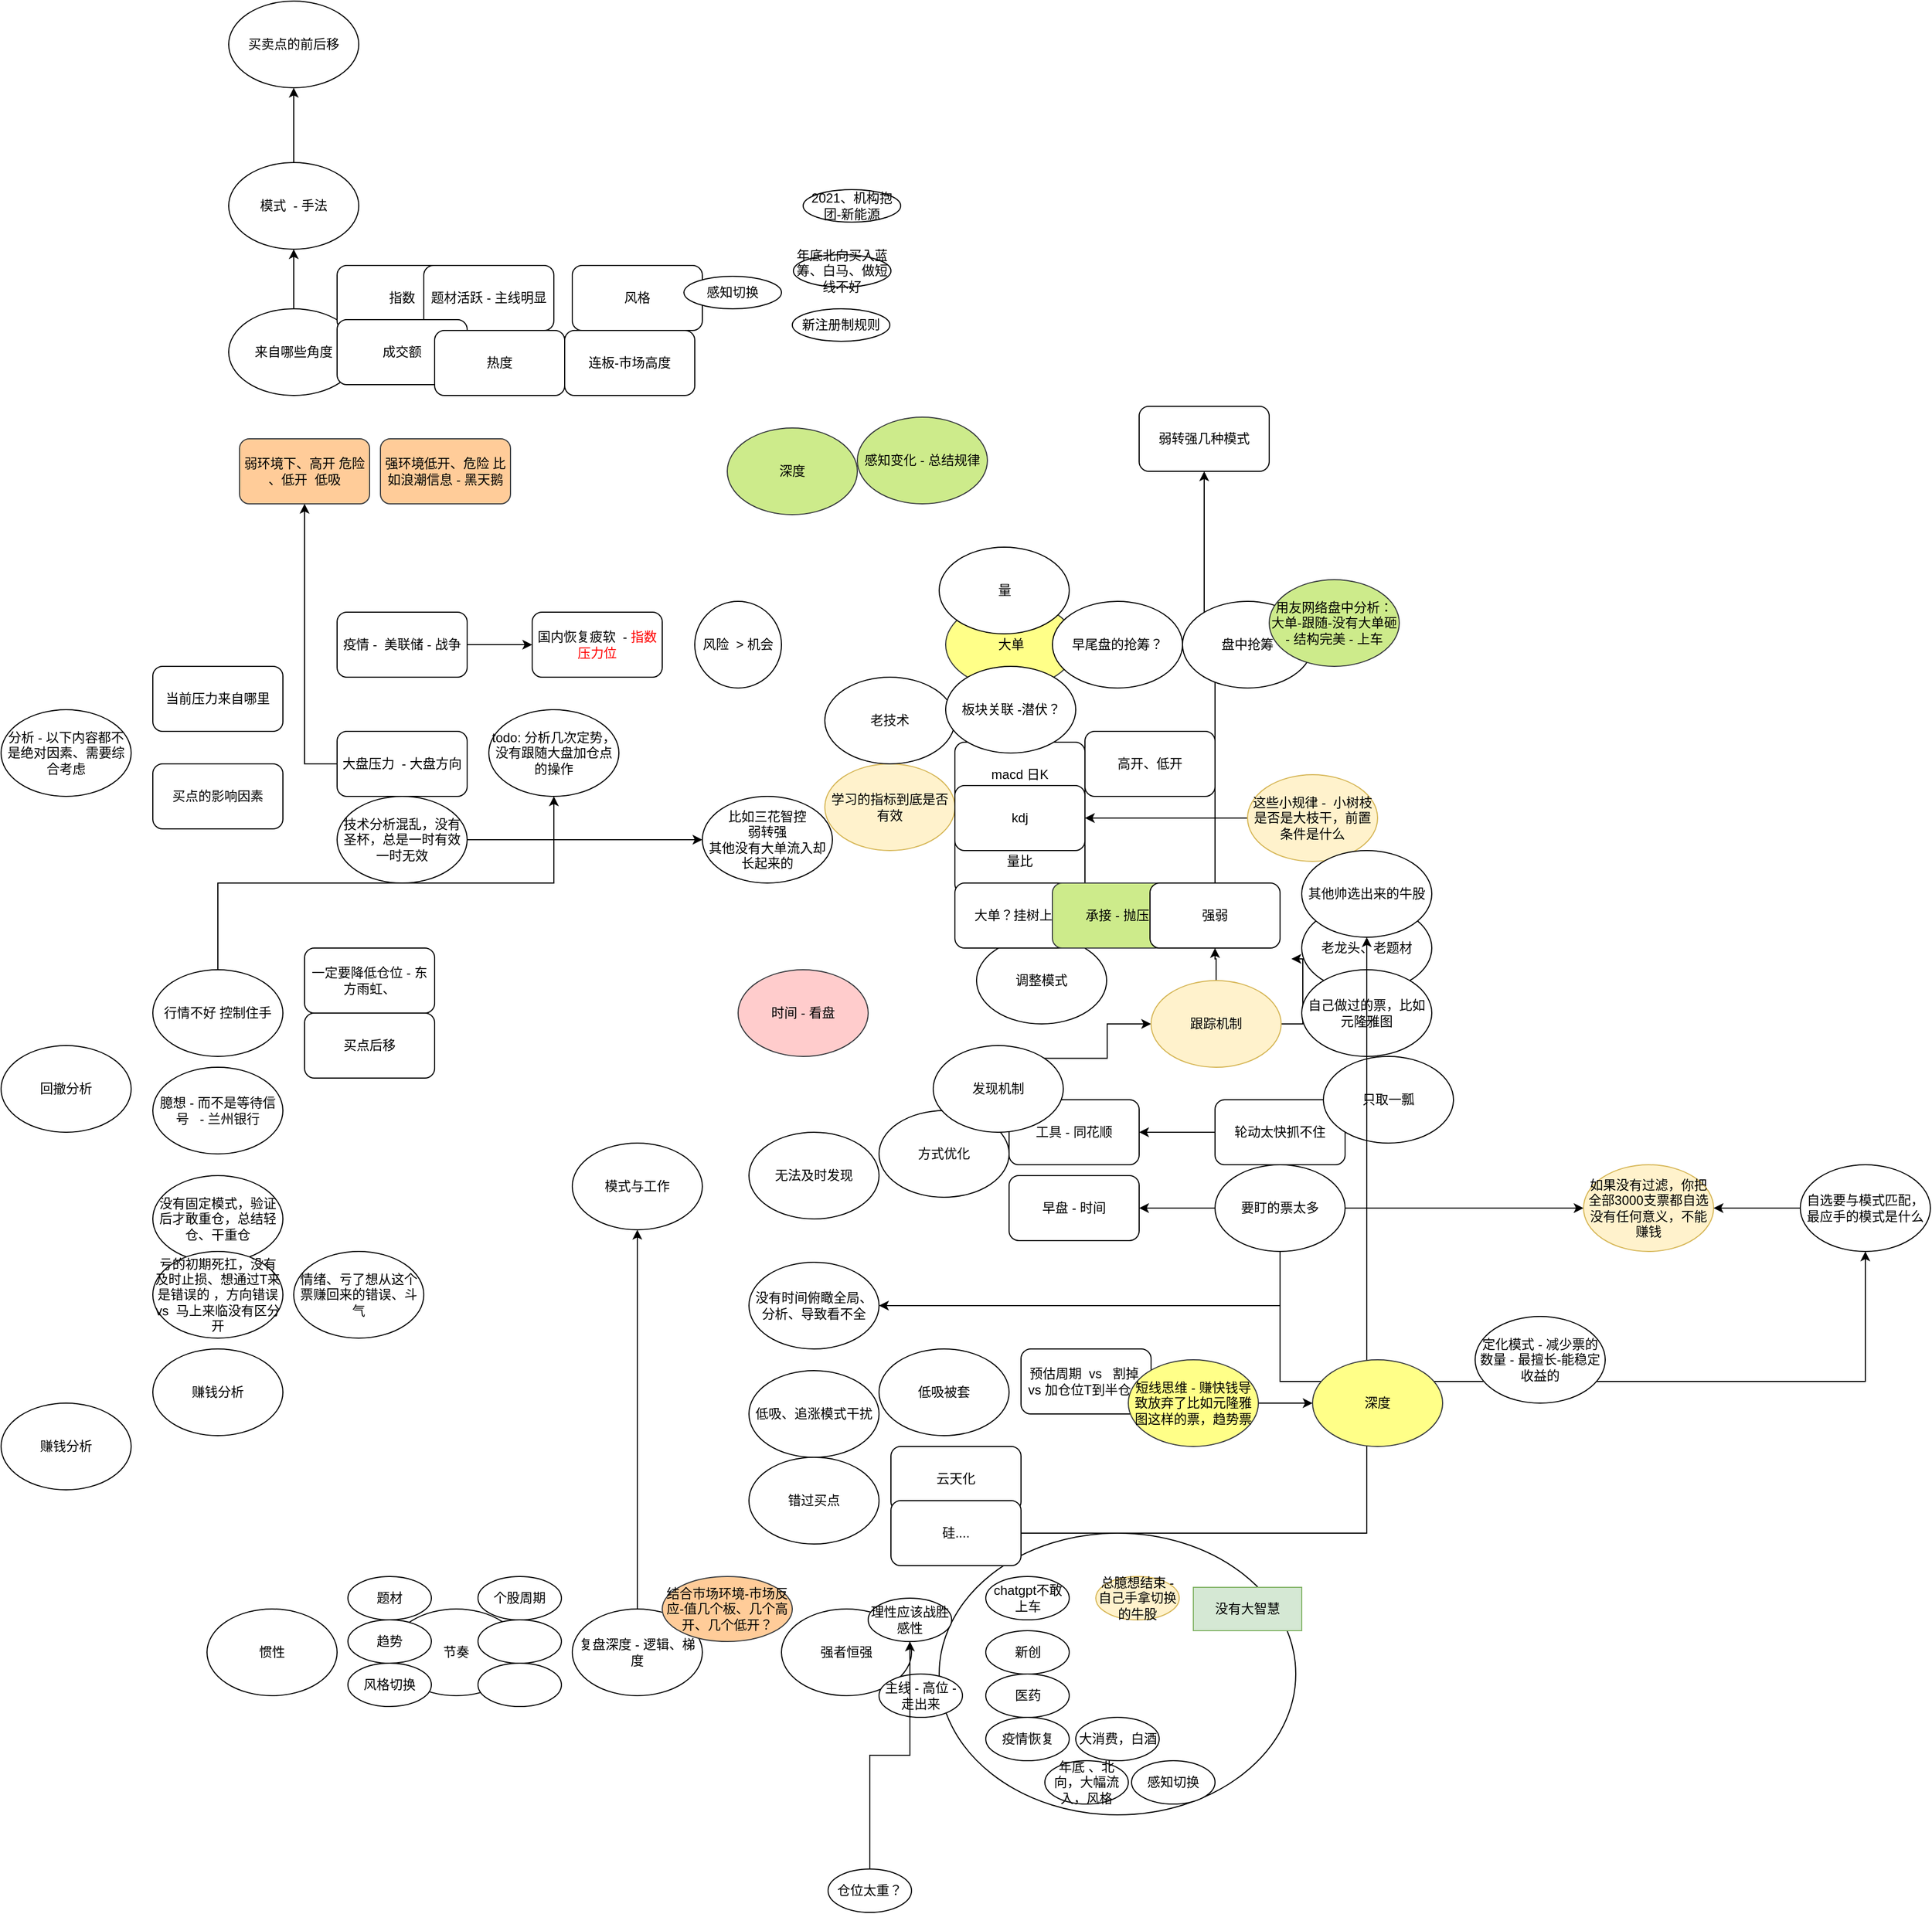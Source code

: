 <mxfile version="21.0.2" type="github">
  <diagram name="第 1 页" id="xATeJDS6ImTI5s4wcXWG">
    <mxGraphModel dx="1434" dy="1971" grid="1" gridSize="10" guides="1" tooltips="1" connect="1" arrows="1" fold="1" page="1" pageScale="1" pageWidth="827" pageHeight="1169" math="0" shadow="0">
      <root>
        <mxCell id="0" />
        <mxCell id="1" parent="0" />
        <mxCell id="1Og0T00IHUKX8OhshonG-95" value="" style="ellipse;whiteSpace=wrap;html=1;" vertex="1" parent="1">
          <mxGeometry x="1045.5" y="790" width="329" height="260" as="geometry" />
        </mxCell>
        <mxCell id="1Og0T00IHUKX8OhshonG-1" value="回撤分析" style="ellipse;whiteSpace=wrap;html=1;" vertex="1" parent="1">
          <mxGeometry x="180" y="340" width="120" height="80" as="geometry" />
        </mxCell>
        <mxCell id="1Og0T00IHUKX8OhshonG-2" value="赚钱分析" style="ellipse;whiteSpace=wrap;html=1;" vertex="1" parent="1">
          <mxGeometry x="180" y="670" width="120" height="80" as="geometry" />
        </mxCell>
        <mxCell id="1Og0T00IHUKX8OhshonG-31" style="edgeStyle=orthogonalEdgeStyle;rounded=0;orthogonalLoop=1;jettySize=auto;html=1;exitX=0.5;exitY=0;exitDx=0;exitDy=0;" edge="1" parent="1" source="1Og0T00IHUKX8OhshonG-3" target="1Og0T00IHUKX8OhshonG-30">
          <mxGeometry relative="1" as="geometry" />
        </mxCell>
        <mxCell id="1Og0T00IHUKX8OhshonG-3" value="行情不好 控制住手" style="ellipse;whiteSpace=wrap;html=1;" vertex="1" parent="1">
          <mxGeometry x="320" y="270" width="120" height="80" as="geometry" />
        </mxCell>
        <mxCell id="1Og0T00IHUKX8OhshonG-4" value="臆想 - 而不是等待信号&amp;nbsp; &amp;nbsp;- 兰州银行" style="ellipse;whiteSpace=wrap;html=1;" vertex="1" parent="1">
          <mxGeometry x="320" y="360" width="120" height="80" as="geometry" />
        </mxCell>
        <mxCell id="1Og0T00IHUKX8OhshonG-5" value="没有固定模式，验证后才敢重仓，总结轻仓、干重仓" style="ellipse;whiteSpace=wrap;html=1;" vertex="1" parent="1">
          <mxGeometry x="320" y="460" width="120" height="80" as="geometry" />
        </mxCell>
        <mxCell id="1Og0T00IHUKX8OhshonG-6" value="一定要降低仓位 - 东方雨虹、" style="rounded=1;whiteSpace=wrap;html=1;" vertex="1" parent="1">
          <mxGeometry x="460" y="250" width="120" height="60" as="geometry" />
        </mxCell>
        <mxCell id="1Og0T00IHUKX8OhshonG-7" value="买点后移" style="rounded=1;whiteSpace=wrap;html=1;" vertex="1" parent="1">
          <mxGeometry x="460" y="310" width="120" height="60" as="geometry" />
        </mxCell>
        <mxCell id="1Og0T00IHUKX8OhshonG-8" value="模式与工作" style="ellipse;whiteSpace=wrap;html=1;" vertex="1" parent="1">
          <mxGeometry x="707" y="430" width="120" height="80" as="geometry" />
        </mxCell>
        <mxCell id="1Og0T00IHUKX8OhshonG-9" value="时间 - 看盘" style="ellipse;whiteSpace=wrap;html=1;fillColor=#ffcccc;strokeColor=#36393d;" vertex="1" parent="1">
          <mxGeometry x="860" y="270" width="120" height="80" as="geometry" />
        </mxCell>
        <mxCell id="1Og0T00IHUKX8OhshonG-10" value="无法及时发现" style="ellipse;whiteSpace=wrap;html=1;" vertex="1" parent="1">
          <mxGeometry x="870" y="420" width="120" height="80" as="geometry" />
        </mxCell>
        <mxCell id="1Og0T00IHUKX8OhshonG-11" value="调整模式" style="ellipse;whiteSpace=wrap;html=1;" vertex="1" parent="1">
          <mxGeometry x="1080" y="240" width="120" height="80" as="geometry" />
        </mxCell>
        <mxCell id="1Og0T00IHUKX8OhshonG-12" value="方式优化" style="ellipse;whiteSpace=wrap;html=1;" vertex="1" parent="1">
          <mxGeometry x="990" y="400" width="120" height="80" as="geometry" />
        </mxCell>
        <mxCell id="1Og0T00IHUKX8OhshonG-13" value="工具 - 同花顺" style="rounded=1;whiteSpace=wrap;html=1;" vertex="1" parent="1">
          <mxGeometry x="1110" y="390" width="120" height="60" as="geometry" />
        </mxCell>
        <mxCell id="1Og0T00IHUKX8OhshonG-14" value="早盘 - 时间" style="rounded=1;whiteSpace=wrap;html=1;" vertex="1" parent="1">
          <mxGeometry x="1110" y="460" width="120" height="60" as="geometry" />
        </mxCell>
        <mxCell id="1Og0T00IHUKX8OhshonG-16" value="低吸、追涨模式干扰" style="ellipse;whiteSpace=wrap;html=1;" vertex="1" parent="1">
          <mxGeometry x="870" y="640" width="120" height="80" as="geometry" />
        </mxCell>
        <mxCell id="1Og0T00IHUKX8OhshonG-17" value="低吸被套" style="ellipse;whiteSpace=wrap;html=1;" vertex="1" parent="1">
          <mxGeometry x="990" y="620" width="120" height="80" as="geometry" />
        </mxCell>
        <mxCell id="1Og0T00IHUKX8OhshonG-18" value="预估周期&amp;nbsp; vs&amp;nbsp; &amp;nbsp;割掉&amp;nbsp; vs 加仓位T到半仓？" style="rounded=1;whiteSpace=wrap;html=1;" vertex="1" parent="1">
          <mxGeometry x="1121" y="620" width="120" height="60" as="geometry" />
        </mxCell>
        <mxCell id="1Og0T00IHUKX8OhshonG-19" value="赚钱分析" style="ellipse;whiteSpace=wrap;html=1;" vertex="1" parent="1">
          <mxGeometry x="320" y="620" width="120" height="80" as="geometry" />
        </mxCell>
        <mxCell id="1Og0T00IHUKX8OhshonG-20" value="分析 - 以下内容都不是绝对因素、需要综合考虑" style="ellipse;whiteSpace=wrap;html=1;" vertex="1" parent="1">
          <mxGeometry x="180" y="30" width="120" height="80" as="geometry" />
        </mxCell>
        <mxCell id="1Og0T00IHUKX8OhshonG-21" value="当前压力来自哪里" style="rounded=1;whiteSpace=wrap;html=1;" vertex="1" parent="1">
          <mxGeometry x="320" y="-10" width="120" height="60" as="geometry" />
        </mxCell>
        <mxCell id="1Og0T00IHUKX8OhshonG-24" style="edgeStyle=orthogonalEdgeStyle;rounded=0;orthogonalLoop=1;jettySize=auto;html=1;exitX=1;exitY=0.5;exitDx=0;exitDy=0;entryX=0;entryY=0.5;entryDx=0;entryDy=0;" edge="1" parent="1" source="1Og0T00IHUKX8OhshonG-22" target="1Og0T00IHUKX8OhshonG-23">
          <mxGeometry relative="1" as="geometry" />
        </mxCell>
        <mxCell id="1Og0T00IHUKX8OhshonG-22" value="疫情 -&amp;nbsp; 美联储 - 战争" style="rounded=1;whiteSpace=wrap;html=1;" vertex="1" parent="1">
          <mxGeometry x="490" y="-60" width="120" height="60" as="geometry" />
        </mxCell>
        <mxCell id="1Og0T00IHUKX8OhshonG-23" value="国内恢复疲软&amp;nbsp; - &lt;font color=&quot;#ff0000&quot;&gt;指数压力位&lt;/font&gt;" style="rounded=1;whiteSpace=wrap;html=1;" vertex="1" parent="1">
          <mxGeometry x="670" y="-60" width="120" height="60" as="geometry" />
        </mxCell>
        <mxCell id="1Og0T00IHUKX8OhshonG-26" value="风险&amp;nbsp; &amp;gt; 机会" style="ellipse;whiteSpace=wrap;html=1;aspect=fixed;" vertex="1" parent="1">
          <mxGeometry x="820" y="-70" width="80" height="80" as="geometry" />
        </mxCell>
        <mxCell id="1Og0T00IHUKX8OhshonG-27" value="买点的影响因素" style="rounded=1;whiteSpace=wrap;html=1;" vertex="1" parent="1">
          <mxGeometry x="320" y="80" width="120" height="60" as="geometry" />
        </mxCell>
        <mxCell id="1Og0T00IHUKX8OhshonG-109" style="edgeStyle=orthogonalEdgeStyle;rounded=0;orthogonalLoop=1;jettySize=auto;html=1;exitX=0;exitY=0.5;exitDx=0;exitDy=0;" edge="1" parent="1" source="1Og0T00IHUKX8OhshonG-29" target="1Og0T00IHUKX8OhshonG-108">
          <mxGeometry relative="1" as="geometry" />
        </mxCell>
        <mxCell id="1Og0T00IHUKX8OhshonG-29" value="大盘压力&amp;nbsp; - 大盘方向" style="rounded=1;whiteSpace=wrap;html=1;" vertex="1" parent="1">
          <mxGeometry x="490" y="50" width="120" height="60" as="geometry" />
        </mxCell>
        <mxCell id="1Og0T00IHUKX8OhshonG-30" value="todo: 分析几次定势，没有跟随大盘加仓点的操作" style="ellipse;whiteSpace=wrap;html=1;" vertex="1" parent="1">
          <mxGeometry x="630" y="30" width="120" height="80" as="geometry" />
        </mxCell>
        <mxCell id="1Og0T00IHUKX8OhshonG-32" value="惯性" style="ellipse;whiteSpace=wrap;html=1;" vertex="1" parent="1">
          <mxGeometry x="370" y="860" width="120" height="80" as="geometry" />
        </mxCell>
        <mxCell id="1Og0T00IHUKX8OhshonG-33" value="节奏" style="ellipse;whiteSpace=wrap;html=1;" vertex="1" parent="1">
          <mxGeometry x="540" y="860" width="120" height="80" as="geometry" />
        </mxCell>
        <mxCell id="1Og0T00IHUKX8OhshonG-35" style="edgeStyle=orthogonalEdgeStyle;rounded=0;orthogonalLoop=1;jettySize=auto;html=1;exitX=0.5;exitY=0;exitDx=0;exitDy=0;" edge="1" parent="1" source="1Og0T00IHUKX8OhshonG-34" target="1Og0T00IHUKX8OhshonG-8">
          <mxGeometry relative="1" as="geometry" />
        </mxCell>
        <mxCell id="1Og0T00IHUKX8OhshonG-34" value="复盘深度 - 逻辑、梯度" style="ellipse;whiteSpace=wrap;html=1;" vertex="1" parent="1">
          <mxGeometry x="707" y="860" width="120" height="80" as="geometry" />
        </mxCell>
        <mxCell id="1Og0T00IHUKX8OhshonG-37" style="edgeStyle=orthogonalEdgeStyle;rounded=0;orthogonalLoop=1;jettySize=auto;html=1;exitX=0;exitY=0.5;exitDx=0;exitDy=0;" edge="1" parent="1" source="1Og0T00IHUKX8OhshonG-36" target="1Og0T00IHUKX8OhshonG-13">
          <mxGeometry relative="1" as="geometry" />
        </mxCell>
        <mxCell id="1Og0T00IHUKX8OhshonG-36" value="轮动太快抓不住" style="rounded=1;whiteSpace=wrap;html=1;" vertex="1" parent="1">
          <mxGeometry x="1300" y="390" width="120" height="60" as="geometry" />
        </mxCell>
        <mxCell id="1Og0T00IHUKX8OhshonG-38" value="只取一瓢" style="ellipse;whiteSpace=wrap;html=1;" vertex="1" parent="1">
          <mxGeometry x="1400" y="350" width="120" height="80" as="geometry" />
        </mxCell>
        <mxCell id="1Og0T00IHUKX8OhshonG-39" value="强者恒强" style="ellipse;whiteSpace=wrap;html=1;" vertex="1" parent="1">
          <mxGeometry x="900" y="860" width="120" height="80" as="geometry" />
        </mxCell>
        <mxCell id="1Og0T00IHUKX8OhshonG-41" value="题材" style="ellipse;whiteSpace=wrap;html=1;" vertex="1" parent="1">
          <mxGeometry x="500" y="830" width="77" height="40" as="geometry" />
        </mxCell>
        <mxCell id="1Og0T00IHUKX8OhshonG-42" value="趋势" style="ellipse;whiteSpace=wrap;html=1;" vertex="1" parent="1">
          <mxGeometry x="500" y="870" width="77" height="40" as="geometry" />
        </mxCell>
        <mxCell id="1Og0T00IHUKX8OhshonG-43" value="风格切换" style="ellipse;whiteSpace=wrap;html=1;" vertex="1" parent="1">
          <mxGeometry x="500" y="910" width="77" height="40" as="geometry" />
        </mxCell>
        <mxCell id="1Og0T00IHUKX8OhshonG-44" value="个股周期" style="ellipse;whiteSpace=wrap;html=1;" vertex="1" parent="1">
          <mxGeometry x="620" y="830" width="77" height="40" as="geometry" />
        </mxCell>
        <mxCell id="1Og0T00IHUKX8OhshonG-45" value="" style="ellipse;whiteSpace=wrap;html=1;" vertex="1" parent="1">
          <mxGeometry x="620" y="870" width="77" height="40" as="geometry" />
        </mxCell>
        <mxCell id="1Og0T00IHUKX8OhshonG-46" value="" style="ellipse;whiteSpace=wrap;html=1;" vertex="1" parent="1">
          <mxGeometry x="620" y="910" width="77" height="40" as="geometry" />
        </mxCell>
        <mxCell id="1Og0T00IHUKX8OhshonG-47" value="没有时间俯瞰全局、分析、导致看不全" style="ellipse;whiteSpace=wrap;html=1;" vertex="1" parent="1">
          <mxGeometry x="870" y="540" width="120" height="80" as="geometry" />
        </mxCell>
        <mxCell id="1Og0T00IHUKX8OhshonG-48" value="亏的初期死扛，没有及时止损、想通过T来是错误的 ，方向错误 vs&amp;nbsp; 马上来临没有区分开" style="ellipse;whiteSpace=wrap;html=1;" vertex="1" parent="1">
          <mxGeometry x="320" y="530" width="120" height="80" as="geometry" />
        </mxCell>
        <mxCell id="1Og0T00IHUKX8OhshonG-49" value="情绪、亏了想从这个票赚回来的错误、斗气" style="ellipse;whiteSpace=wrap;html=1;" vertex="1" parent="1">
          <mxGeometry x="450" y="530" width="120" height="80" as="geometry" />
        </mxCell>
        <mxCell id="1Og0T00IHUKX8OhshonG-54" style="edgeStyle=orthogonalEdgeStyle;rounded=0;orthogonalLoop=1;jettySize=auto;html=1;exitX=1;exitY=0.5;exitDx=0;exitDy=0;" edge="1" parent="1" source="1Og0T00IHUKX8OhshonG-52" target="1Og0T00IHUKX8OhshonG-53">
          <mxGeometry relative="1" as="geometry" />
        </mxCell>
        <mxCell id="1Og0T00IHUKX8OhshonG-52" value="技术分析混乱，没有圣杯，总是一时有效一时无效" style="ellipse;whiteSpace=wrap;html=1;" vertex="1" parent="1">
          <mxGeometry x="490" y="110" width="120" height="80" as="geometry" />
        </mxCell>
        <mxCell id="1Og0T00IHUKX8OhshonG-53" value="比如三花智控&lt;br&gt;弱转强&lt;br&gt;其他没有大单流入却长起来的" style="ellipse;whiteSpace=wrap;html=1;" vertex="1" parent="1">
          <mxGeometry x="827" y="110" width="120" height="80" as="geometry" />
        </mxCell>
        <mxCell id="1Og0T00IHUKX8OhshonG-57" style="edgeStyle=orthogonalEdgeStyle;rounded=0;orthogonalLoop=1;jettySize=auto;html=1;exitX=0;exitY=0.5;exitDx=0;exitDy=0;" edge="1" parent="1" source="1Og0T00IHUKX8OhshonG-56" target="1Og0T00IHUKX8OhshonG-14">
          <mxGeometry relative="1" as="geometry" />
        </mxCell>
        <mxCell id="1Og0T00IHUKX8OhshonG-58" style="edgeStyle=orthogonalEdgeStyle;rounded=0;orthogonalLoop=1;jettySize=auto;html=1;exitX=0.5;exitY=1;exitDx=0;exitDy=0;entryX=1;entryY=0.5;entryDx=0;entryDy=0;" edge="1" parent="1" source="1Og0T00IHUKX8OhshonG-56" target="1Og0T00IHUKX8OhshonG-47">
          <mxGeometry relative="1" as="geometry" />
        </mxCell>
        <mxCell id="1Og0T00IHUKX8OhshonG-63" style="edgeStyle=orthogonalEdgeStyle;rounded=0;orthogonalLoop=1;jettySize=auto;html=1;exitX=1;exitY=0.5;exitDx=0;exitDy=0;" edge="1" parent="1" source="1Og0T00IHUKX8OhshonG-56" target="1Og0T00IHUKX8OhshonG-60">
          <mxGeometry relative="1" as="geometry" />
        </mxCell>
        <mxCell id="1Og0T00IHUKX8OhshonG-65" style="edgeStyle=orthogonalEdgeStyle;rounded=0;orthogonalLoop=1;jettySize=auto;html=1;exitX=0.5;exitY=1;exitDx=0;exitDy=0;entryX=0.5;entryY=1;entryDx=0;entryDy=0;" edge="1" parent="1" source="1Og0T00IHUKX8OhshonG-56" target="1Og0T00IHUKX8OhshonG-61">
          <mxGeometry relative="1" as="geometry">
            <Array as="points">
              <mxPoint x="1360" y="650" />
              <mxPoint x="1900" y="650" />
            </Array>
          </mxGeometry>
        </mxCell>
        <mxCell id="1Og0T00IHUKX8OhshonG-56" value="要盯的票太多" style="ellipse;whiteSpace=wrap;html=1;" vertex="1" parent="1">
          <mxGeometry x="1300" y="450" width="120" height="80" as="geometry" />
        </mxCell>
        <mxCell id="1Og0T00IHUKX8OhshonG-60" value="如果没有过滤，你把全部3000支票都自选没有任何意义，不能赚钱" style="ellipse;whiteSpace=wrap;html=1;strokeColor=#d6b656;fillColor=#fff2cc;" vertex="1" parent="1">
          <mxGeometry x="1640" y="450" width="120" height="80" as="geometry" />
        </mxCell>
        <mxCell id="1Og0T00IHUKX8OhshonG-62" style="edgeStyle=orthogonalEdgeStyle;rounded=0;orthogonalLoop=1;jettySize=auto;html=1;exitX=0;exitY=0.5;exitDx=0;exitDy=0;" edge="1" parent="1" source="1Og0T00IHUKX8OhshonG-61" target="1Og0T00IHUKX8OhshonG-60">
          <mxGeometry relative="1" as="geometry" />
        </mxCell>
        <mxCell id="1Og0T00IHUKX8OhshonG-61" value="自选要与模式匹配，最应手的模式是什么" style="ellipse;whiteSpace=wrap;html=1;" vertex="1" parent="1">
          <mxGeometry x="1840" y="450" width="120" height="80" as="geometry" />
        </mxCell>
        <mxCell id="1Og0T00IHUKX8OhshonG-68" value="定化模式 - 减少票的数量 - 最擅长-能稳定收益的" style="ellipse;whiteSpace=wrap;html=1;" vertex="1" parent="1">
          <mxGeometry x="1540" y="590" width="120" height="80" as="geometry" />
        </mxCell>
        <mxCell id="1Og0T00IHUKX8OhshonG-69" value="学习的指标到底是否有效" style="ellipse;whiteSpace=wrap;html=1;fillColor=#fff2cc;strokeColor=#d6b656;" vertex="1" parent="1">
          <mxGeometry x="940" y="80" width="120" height="80" as="geometry" />
        </mxCell>
        <mxCell id="1Og0T00IHUKX8OhshonG-70" value="macd 日K" style="rounded=1;whiteSpace=wrap;html=1;" vertex="1" parent="1">
          <mxGeometry x="1060" y="60" width="120" height="60" as="geometry" />
        </mxCell>
        <mxCell id="1Og0T00IHUKX8OhshonG-71" value="量比" style="rounded=1;whiteSpace=wrap;html=1;" vertex="1" parent="1">
          <mxGeometry x="1060" y="140" width="120" height="60" as="geometry" />
        </mxCell>
        <mxCell id="1Og0T00IHUKX8OhshonG-72" value="kdj" style="rounded=1;whiteSpace=wrap;html=1;" vertex="1" parent="1">
          <mxGeometry x="1060" y="100" width="120" height="60" as="geometry" />
        </mxCell>
        <mxCell id="1Og0T00IHUKX8OhshonG-74" style="edgeStyle=orthogonalEdgeStyle;rounded=0;orthogonalLoop=1;jettySize=auto;html=1;exitX=0;exitY=0.5;exitDx=0;exitDy=0;" edge="1" parent="1" source="1Og0T00IHUKX8OhshonG-73" target="1Og0T00IHUKX8OhshonG-72">
          <mxGeometry relative="1" as="geometry" />
        </mxCell>
        <mxCell id="1Og0T00IHUKX8OhshonG-73" value="这些小规律 -&amp;nbsp; 小树枝 是否是大枝干，前置条件是什么" style="ellipse;whiteSpace=wrap;html=1;fillColor=#fff2cc;strokeColor=#d6b656;" vertex="1" parent="1">
          <mxGeometry x="1330" y="90" width="120" height="80" as="geometry" />
        </mxCell>
        <mxCell id="1Og0T00IHUKX8OhshonG-75" value="理性应该战胜感性" style="ellipse;whiteSpace=wrap;html=1;" vertex="1" parent="1">
          <mxGeometry x="980" y="850" width="77" height="40" as="geometry" />
        </mxCell>
        <mxCell id="1Og0T00IHUKX8OhshonG-76" value="chatgpt不敢上车" style="ellipse;whiteSpace=wrap;html=1;" vertex="1" parent="1">
          <mxGeometry x="1088.5" y="830" width="77" height="40" as="geometry" />
        </mxCell>
        <mxCell id="1Og0T00IHUKX8OhshonG-77" value="总臆想结束 - 自己手拿切换的牛股" style="ellipse;whiteSpace=wrap;html=1;fillColor=#fff2cc;strokeColor=#d6b656;" vertex="1" parent="1">
          <mxGeometry x="1190" y="830" width="77" height="40" as="geometry" />
        </mxCell>
        <mxCell id="1Og0T00IHUKX8OhshonG-78" value="新创" style="ellipse;whiteSpace=wrap;html=1;" vertex="1" parent="1">
          <mxGeometry x="1088.5" y="880" width="77" height="40" as="geometry" />
        </mxCell>
        <mxCell id="1Og0T00IHUKX8OhshonG-81" style="edgeStyle=orthogonalEdgeStyle;rounded=0;orthogonalLoop=1;jettySize=auto;html=1;exitX=1;exitY=0;exitDx=0;exitDy=0;" edge="1" parent="1" source="1Og0T00IHUKX8OhshonG-79" target="1Og0T00IHUKX8OhshonG-80">
          <mxGeometry relative="1" as="geometry" />
        </mxCell>
        <mxCell id="1Og0T00IHUKX8OhshonG-79" value="发现机制" style="ellipse;whiteSpace=wrap;html=1;" vertex="1" parent="1">
          <mxGeometry x="1040" y="340" width="120" height="80" as="geometry" />
        </mxCell>
        <mxCell id="1Og0T00IHUKX8OhshonG-84" style="edgeStyle=orthogonalEdgeStyle;rounded=0;orthogonalLoop=1;jettySize=auto;html=1;exitX=1;exitY=0.5;exitDx=0;exitDy=0;" edge="1" parent="1" source="1Og0T00IHUKX8OhshonG-80">
          <mxGeometry relative="1" as="geometry">
            <mxPoint x="1370" y="260" as="targetPoint" />
          </mxGeometry>
        </mxCell>
        <mxCell id="1Og0T00IHUKX8OhshonG-129" value="" style="edgeStyle=orthogonalEdgeStyle;rounded=0;orthogonalLoop=1;jettySize=auto;html=1;" edge="1" parent="1" source="1Og0T00IHUKX8OhshonG-80" target="1Og0T00IHUKX8OhshonG-100">
          <mxGeometry relative="1" as="geometry" />
        </mxCell>
        <mxCell id="1Og0T00IHUKX8OhshonG-80" value="跟踪机制" style="ellipse;whiteSpace=wrap;html=1;fillColor=#fff2cc;strokeColor=#d6b656;" vertex="1" parent="1">
          <mxGeometry x="1241" y="280" width="120" height="80" as="geometry" />
        </mxCell>
        <mxCell id="1Og0T00IHUKX8OhshonG-82" value="老龙头、老题材" style="ellipse;whiteSpace=wrap;html=1;" vertex="1" parent="1">
          <mxGeometry x="1380" y="210" width="120" height="80" as="geometry" />
        </mxCell>
        <mxCell id="1Og0T00IHUKX8OhshonG-83" value="自己做过的票，比如元隆雅图" style="ellipse;whiteSpace=wrap;html=1;" vertex="1" parent="1">
          <mxGeometry x="1380" y="270" width="120" height="80" as="geometry" />
        </mxCell>
        <mxCell id="1Og0T00IHUKX8OhshonG-85" value="错过买点" style="ellipse;whiteSpace=wrap;html=1;" vertex="1" parent="1">
          <mxGeometry x="870" y="720" width="120" height="80" as="geometry" />
        </mxCell>
        <mxCell id="1Og0T00IHUKX8OhshonG-89" style="edgeStyle=orthogonalEdgeStyle;rounded=0;orthogonalLoop=1;jettySize=auto;html=1;exitX=1;exitY=1;exitDx=0;exitDy=0;" edge="1" parent="1" source="1Og0T00IHUKX8OhshonG-86" target="1Og0T00IHUKX8OhshonG-88">
          <mxGeometry relative="1" as="geometry" />
        </mxCell>
        <mxCell id="1Og0T00IHUKX8OhshonG-86" value="云天化" style="rounded=1;whiteSpace=wrap;html=1;" vertex="1" parent="1">
          <mxGeometry x="1001" y="710" width="120" height="60" as="geometry" />
        </mxCell>
        <mxCell id="1Og0T00IHUKX8OhshonG-87" value="硅...." style="rounded=1;whiteSpace=wrap;html=1;" vertex="1" parent="1">
          <mxGeometry x="1001" y="760" width="120" height="60" as="geometry" />
        </mxCell>
        <mxCell id="1Og0T00IHUKX8OhshonG-88" value="其他帅选出来的牛股" style="ellipse;whiteSpace=wrap;html=1;" vertex="1" parent="1">
          <mxGeometry x="1380" y="160" width="120" height="80" as="geometry" />
        </mxCell>
        <mxCell id="1Og0T00IHUKX8OhshonG-90" value="大单？挂树上？" style="rounded=1;whiteSpace=wrap;html=1;" vertex="1" parent="1">
          <mxGeometry x="1060" y="190" width="120" height="60" as="geometry" />
        </mxCell>
        <mxCell id="1Og0T00IHUKX8OhshonG-91" value="承接 - 抛压" style="rounded=1;whiteSpace=wrap;html=1;fillColor=#cdeb8b;strokeColor=#36393d;" vertex="1" parent="1">
          <mxGeometry x="1150" y="190" width="120" height="60" as="geometry" />
        </mxCell>
        <mxCell id="1Og0T00IHUKX8OhshonG-92" value="医药" style="ellipse;whiteSpace=wrap;html=1;" vertex="1" parent="1">
          <mxGeometry x="1088.5" y="920" width="77" height="40" as="geometry" />
        </mxCell>
        <mxCell id="1Og0T00IHUKX8OhshonG-93" value="疫情恢复" style="ellipse;whiteSpace=wrap;html=1;" vertex="1" parent="1">
          <mxGeometry x="1088.5" y="960" width="77" height="40" as="geometry" />
        </mxCell>
        <mxCell id="1Og0T00IHUKX8OhshonG-94" value="大消费，白酒" style="ellipse;whiteSpace=wrap;html=1;" vertex="1" parent="1">
          <mxGeometry x="1171.5" y="960" width="77" height="40" as="geometry" />
        </mxCell>
        <mxCell id="1Og0T00IHUKX8OhshonG-96" value="没有大智慧" style="text;html=1;strokeColor=#82b366;fillColor=#d5e8d4;align=center;verticalAlign=middle;whiteSpace=wrap;rounded=0;" vertex="1" parent="1">
          <mxGeometry x="1280" y="840" width="100" height="40" as="geometry" />
        </mxCell>
        <mxCell id="1Og0T00IHUKX8OhshonG-97" value="老技术" style="ellipse;whiteSpace=wrap;html=1;" vertex="1" parent="1">
          <mxGeometry x="940" width="120" height="80" as="geometry" />
        </mxCell>
        <mxCell id="1Og0T00IHUKX8OhshonG-98" value="大单" style="ellipse;whiteSpace=wrap;html=1;fillColor=#ffff88;strokeColor=#36393d;" vertex="1" parent="1">
          <mxGeometry x="1051.5" y="-70" width="120" height="80" as="geometry" />
        </mxCell>
        <mxCell id="1Og0T00IHUKX8OhshonG-99" value="板块关联 -潜伏？" style="ellipse;whiteSpace=wrap;html=1;" vertex="1" parent="1">
          <mxGeometry x="1051.5" y="-10" width="120" height="80" as="geometry" />
        </mxCell>
        <mxCell id="1Og0T00IHUKX8OhshonG-139" style="edgeStyle=orthogonalEdgeStyle;rounded=0;orthogonalLoop=1;jettySize=auto;html=1;exitX=0.5;exitY=0;exitDx=0;exitDy=0;" edge="1" parent="1" source="1Og0T00IHUKX8OhshonG-100" target="1Og0T00IHUKX8OhshonG-138">
          <mxGeometry relative="1" as="geometry" />
        </mxCell>
        <mxCell id="1Og0T00IHUKX8OhshonG-100" value="强弱" style="rounded=1;whiteSpace=wrap;html=1;" vertex="1" parent="1">
          <mxGeometry x="1240" y="190" width="120" height="60" as="geometry" />
        </mxCell>
        <mxCell id="1Og0T00IHUKX8OhshonG-101" value="深度" style="ellipse;whiteSpace=wrap;html=1;fillColor=#cdeb8b;strokeColor=#36393d;" vertex="1" parent="1">
          <mxGeometry x="850" y="-230" width="120" height="80" as="geometry" />
        </mxCell>
        <mxCell id="1Og0T00IHUKX8OhshonG-102" value="主线 - 高位 - 走出来" style="ellipse;whiteSpace=wrap;html=1;" vertex="1" parent="1">
          <mxGeometry x="990" y="920" width="77" height="40" as="geometry" />
        </mxCell>
        <mxCell id="1Og0T00IHUKX8OhshonG-103" value="结合市场环境-市场反应-值几个板、几个高开、几个低开？" style="ellipse;whiteSpace=wrap;html=1;fillColor=#ffcc99;strokeColor=#36393d;" vertex="1" parent="1">
          <mxGeometry x="790" y="830" width="120" height="60" as="geometry" />
        </mxCell>
        <mxCell id="1Og0T00IHUKX8OhshonG-104" value="高开、低开" style="rounded=1;whiteSpace=wrap;html=1;" vertex="1" parent="1">
          <mxGeometry x="1180" y="50" width="120" height="60" as="geometry" />
        </mxCell>
        <mxCell id="1Og0T00IHUKX8OhshonG-107" style="edgeStyle=orthogonalEdgeStyle;rounded=0;orthogonalLoop=1;jettySize=auto;html=1;exitX=1;exitY=0.5;exitDx=0;exitDy=0;" edge="1" parent="1" source="1Og0T00IHUKX8OhshonG-105" target="1Og0T00IHUKX8OhshonG-106">
          <mxGeometry relative="1" as="geometry" />
        </mxCell>
        <mxCell id="1Og0T00IHUKX8OhshonG-105" value="短线思维 - 赚快钱导致放弃了比如元隆雅图这样的票，趋势票" style="ellipse;whiteSpace=wrap;html=1;fillColor=#ffff88;strokeColor=#36393d;" vertex="1" parent="1">
          <mxGeometry x="1220" y="630" width="120" height="80" as="geometry" />
        </mxCell>
        <mxCell id="1Og0T00IHUKX8OhshonG-106" value="深度" style="ellipse;whiteSpace=wrap;html=1;fillColor=#ffff88;strokeColor=#36393d;" vertex="1" parent="1">
          <mxGeometry x="1390" y="630" width="120" height="80" as="geometry" />
        </mxCell>
        <mxCell id="1Og0T00IHUKX8OhshonG-108" value="弱环境下、高开 危险 、低开&amp;nbsp; 低吸" style="rounded=1;whiteSpace=wrap;html=1;fillColor=#ffcc99;strokeColor=#36393d;" vertex="1" parent="1">
          <mxGeometry x="400" y="-220" width="120" height="60" as="geometry" />
        </mxCell>
        <mxCell id="1Og0T00IHUKX8OhshonG-110" value="强环境低开、危险 比如浪潮信息 - 黑天鹅" style="rounded=1;whiteSpace=wrap;html=1;fillColor=#ffcc99;strokeColor=#36393d;" vertex="1" parent="1">
          <mxGeometry x="530" y="-220" width="120" height="60" as="geometry" />
        </mxCell>
        <mxCell id="1Og0T00IHUKX8OhshonG-133" style="edgeStyle=orthogonalEdgeStyle;rounded=0;orthogonalLoop=1;jettySize=auto;html=1;exitX=0.5;exitY=0;exitDx=0;exitDy=0;" edge="1" parent="1" source="1Og0T00IHUKX8OhshonG-111" target="1Og0T00IHUKX8OhshonG-132">
          <mxGeometry relative="1" as="geometry" />
        </mxCell>
        <mxCell id="1Og0T00IHUKX8OhshonG-111" value="来自哪些角度" style="ellipse;whiteSpace=wrap;html=1;" vertex="1" parent="1">
          <mxGeometry x="390" y="-340" width="120" height="80" as="geometry" />
        </mxCell>
        <mxCell id="1Og0T00IHUKX8OhshonG-112" value="指数" style="rounded=1;whiteSpace=wrap;html=1;" vertex="1" parent="1">
          <mxGeometry x="490" y="-380" width="120" height="60" as="geometry" />
        </mxCell>
        <mxCell id="1Og0T00IHUKX8OhshonG-113" value="题材活跃 - 主线明显" style="rounded=1;whiteSpace=wrap;html=1;" vertex="1" parent="1">
          <mxGeometry x="570" y="-380" width="120" height="60" as="geometry" />
        </mxCell>
        <mxCell id="1Og0T00IHUKX8OhshonG-114" value="风格" style="rounded=1;whiteSpace=wrap;html=1;" vertex="1" parent="1">
          <mxGeometry x="707" y="-380" width="120" height="60" as="geometry" />
        </mxCell>
        <mxCell id="1Og0T00IHUKX8OhshonG-115" value="年底 、北向，大幅流入，风格" style="ellipse;whiteSpace=wrap;html=1;" vertex="1" parent="1">
          <mxGeometry x="1143" y="1000" width="77" height="40" as="geometry" />
        </mxCell>
        <mxCell id="1Og0T00IHUKX8OhshonG-116" value="感知切换" style="ellipse;whiteSpace=wrap;html=1;" vertex="1" parent="1">
          <mxGeometry x="1223" y="1000" width="77" height="40" as="geometry" />
        </mxCell>
        <mxCell id="1Og0T00IHUKX8OhshonG-117" value="感知切换" style="ellipse;whiteSpace=wrap;html=1;" vertex="1" parent="1">
          <mxGeometry x="810" y="-370" width="90" height="30" as="geometry" />
        </mxCell>
        <mxCell id="1Og0T00IHUKX8OhshonG-118" value="年底北向买入蓝筹、白马、做短线不好" style="ellipse;whiteSpace=wrap;html=1;" vertex="1" parent="1">
          <mxGeometry x="911" y="-390" width="90" height="30" as="geometry" />
        </mxCell>
        <mxCell id="1Og0T00IHUKX8OhshonG-119" value="新注册制规则" style="ellipse;whiteSpace=wrap;html=1;" vertex="1" parent="1">
          <mxGeometry x="910" y="-340" width="90" height="30" as="geometry" />
        </mxCell>
        <mxCell id="1Og0T00IHUKX8OhshonG-120" value="成交额" style="rounded=1;whiteSpace=wrap;html=1;" vertex="1" parent="1">
          <mxGeometry x="490" y="-330" width="120" height="60" as="geometry" />
        </mxCell>
        <mxCell id="1Og0T00IHUKX8OhshonG-121" value="热度" style="rounded=1;whiteSpace=wrap;html=1;" vertex="1" parent="1">
          <mxGeometry x="580" y="-320" width="120" height="60" as="geometry" />
        </mxCell>
        <mxCell id="1Og0T00IHUKX8OhshonG-122" value="连板-市场高度" style="rounded=1;whiteSpace=wrap;html=1;" vertex="1" parent="1">
          <mxGeometry x="700" y="-320" width="120" height="60" as="geometry" />
        </mxCell>
        <mxCell id="1Og0T00IHUKX8OhshonG-123" value="2021、机构抱团-新能源" style="ellipse;whiteSpace=wrap;html=1;" vertex="1" parent="1">
          <mxGeometry x="920" y="-450" width="90" height="30" as="geometry" />
        </mxCell>
        <mxCell id="1Og0T00IHUKX8OhshonG-124" value="感知变化 - 总结规律" style="ellipse;whiteSpace=wrap;html=1;fillColor=#cdeb8b;strokeColor=#36393d;" vertex="1" parent="1">
          <mxGeometry x="970" y="-240" width="120" height="80" as="geometry" />
        </mxCell>
        <mxCell id="1Og0T00IHUKX8OhshonG-125" value="早尾盘的抢筹？" style="ellipse;whiteSpace=wrap;html=1;" vertex="1" parent="1">
          <mxGeometry x="1150" y="-70" width="120" height="80" as="geometry" />
        </mxCell>
        <mxCell id="1Og0T00IHUKX8OhshonG-126" value="盘中抢筹" style="ellipse;whiteSpace=wrap;html=1;" vertex="1" parent="1">
          <mxGeometry x="1270" y="-70" width="120" height="80" as="geometry" />
        </mxCell>
        <mxCell id="1Og0T00IHUKX8OhshonG-127" value="用友网络盘中分析：大单-跟随-没有大单砸 - 结构完美 - 上车" style="ellipse;whiteSpace=wrap;html=1;fillColor=#cdeb8b;strokeColor=#36393d;" vertex="1" parent="1">
          <mxGeometry x="1350" y="-90" width="120" height="80" as="geometry" />
        </mxCell>
        <mxCell id="1Og0T00IHUKX8OhshonG-128" value="量" style="ellipse;whiteSpace=wrap;html=1;" vertex="1" parent="1">
          <mxGeometry x="1045.5" y="-120" width="120" height="80" as="geometry" />
        </mxCell>
        <mxCell id="1Og0T00IHUKX8OhshonG-131" style="edgeStyle=orthogonalEdgeStyle;rounded=0;orthogonalLoop=1;jettySize=auto;html=1;exitX=0.5;exitY=0;exitDx=0;exitDy=0;" edge="1" parent="1" source="1Og0T00IHUKX8OhshonG-130" target="1Og0T00IHUKX8OhshonG-75">
          <mxGeometry relative="1" as="geometry" />
        </mxCell>
        <mxCell id="1Og0T00IHUKX8OhshonG-130" value="仓位太重？" style="ellipse;whiteSpace=wrap;html=1;" vertex="1" parent="1">
          <mxGeometry x="943" y="1100" width="77" height="40" as="geometry" />
        </mxCell>
        <mxCell id="1Og0T00IHUKX8OhshonG-137" style="edgeStyle=orthogonalEdgeStyle;rounded=0;orthogonalLoop=1;jettySize=auto;html=1;exitX=0.5;exitY=0;exitDx=0;exitDy=0;" edge="1" parent="1" source="1Og0T00IHUKX8OhshonG-132" target="1Og0T00IHUKX8OhshonG-135">
          <mxGeometry relative="1" as="geometry" />
        </mxCell>
        <mxCell id="1Og0T00IHUKX8OhshonG-132" value="模式&amp;nbsp; - 手法" style="ellipse;whiteSpace=wrap;html=1;" vertex="1" parent="1">
          <mxGeometry x="390" y="-475" width="120" height="80" as="geometry" />
        </mxCell>
        <mxCell id="1Og0T00IHUKX8OhshonG-135" value="买卖点的前后移" style="ellipse;whiteSpace=wrap;html=1;" vertex="1" parent="1">
          <mxGeometry x="390" y="-624" width="120" height="80" as="geometry" />
        </mxCell>
        <mxCell id="1Og0T00IHUKX8OhshonG-138" value="弱转强几种模式" style="rounded=1;whiteSpace=wrap;html=1;" vertex="1" parent="1">
          <mxGeometry x="1230" y="-250" width="120" height="60" as="geometry" />
        </mxCell>
      </root>
    </mxGraphModel>
  </diagram>
</mxfile>
